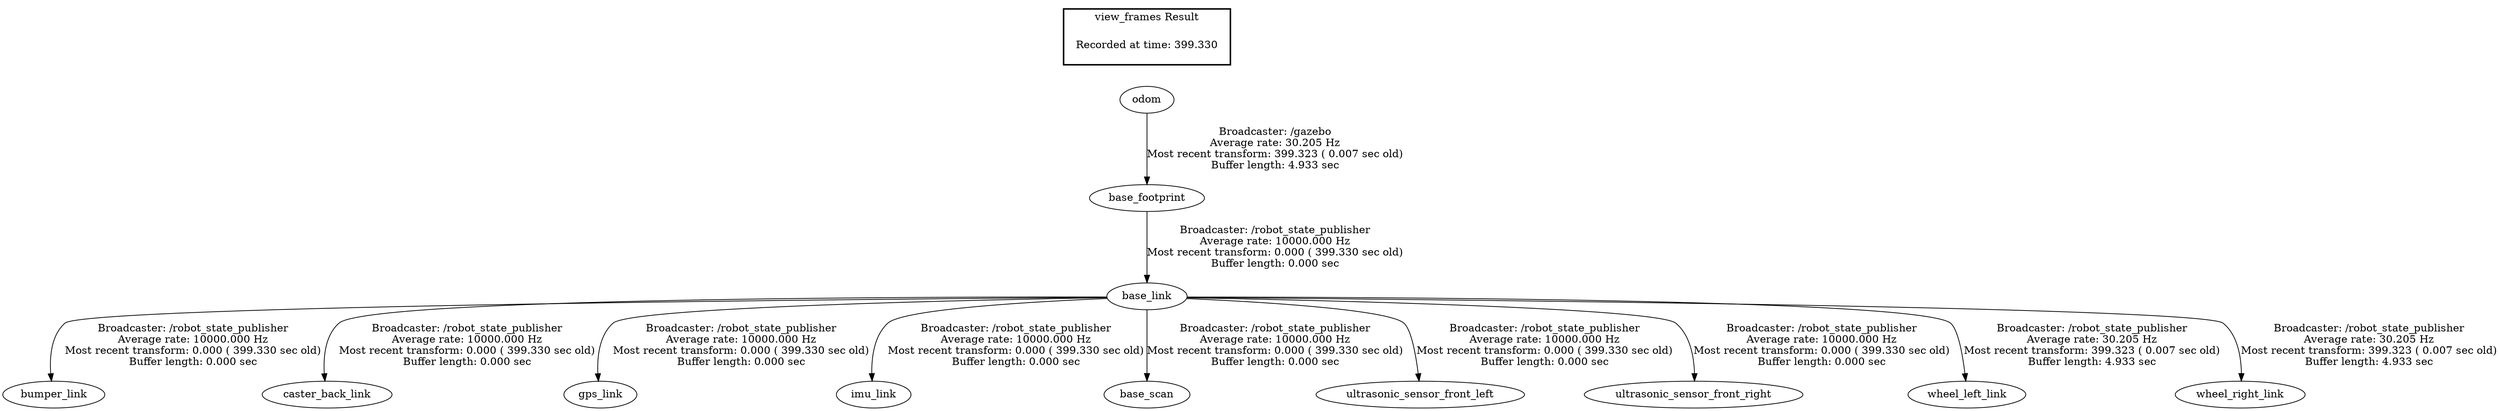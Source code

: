 digraph G {
"base_footprint" -> "base_link"[label="Broadcaster: /robot_state_publisher\nAverage rate: 10000.000 Hz\nMost recent transform: 0.000 ( 399.330 sec old)\nBuffer length: 0.000 sec\n"];
"odom" -> "base_footprint"[label="Broadcaster: /gazebo\nAverage rate: 30.205 Hz\nMost recent transform: 399.323 ( 0.007 sec old)\nBuffer length: 4.933 sec\n"];
"base_link" -> "bumper_link"[label="Broadcaster: /robot_state_publisher\nAverage rate: 10000.000 Hz\nMost recent transform: 0.000 ( 399.330 sec old)\nBuffer length: 0.000 sec\n"];
"base_link" -> "caster_back_link"[label="Broadcaster: /robot_state_publisher\nAverage rate: 10000.000 Hz\nMost recent transform: 0.000 ( 399.330 sec old)\nBuffer length: 0.000 sec\n"];
"base_link" -> "gps_link"[label="Broadcaster: /robot_state_publisher\nAverage rate: 10000.000 Hz\nMost recent transform: 0.000 ( 399.330 sec old)\nBuffer length: 0.000 sec\n"];
"base_link" -> "imu_link"[label="Broadcaster: /robot_state_publisher\nAverage rate: 10000.000 Hz\nMost recent transform: 0.000 ( 399.330 sec old)\nBuffer length: 0.000 sec\n"];
"base_link" -> "base_scan"[label="Broadcaster: /robot_state_publisher\nAverage rate: 10000.000 Hz\nMost recent transform: 0.000 ( 399.330 sec old)\nBuffer length: 0.000 sec\n"];
"base_link" -> "ultrasonic_sensor_front_left"[label="Broadcaster: /robot_state_publisher\nAverage rate: 10000.000 Hz\nMost recent transform: 0.000 ( 399.330 sec old)\nBuffer length: 0.000 sec\n"];
"base_link" -> "ultrasonic_sensor_front_right"[label="Broadcaster: /robot_state_publisher\nAverage rate: 10000.000 Hz\nMost recent transform: 0.000 ( 399.330 sec old)\nBuffer length: 0.000 sec\n"];
"base_link" -> "wheel_left_link"[label="Broadcaster: /robot_state_publisher\nAverage rate: 30.205 Hz\nMost recent transform: 399.323 ( 0.007 sec old)\nBuffer length: 4.933 sec\n"];
"base_link" -> "wheel_right_link"[label="Broadcaster: /robot_state_publisher\nAverage rate: 30.205 Hz\nMost recent transform: 399.323 ( 0.007 sec old)\nBuffer length: 4.933 sec\n"];
edge [style=invis];
 subgraph cluster_legend { style=bold; color=black; label ="view_frames Result";
"Recorded at time: 399.330"[ shape=plaintext ] ;
 }->"odom";
}
